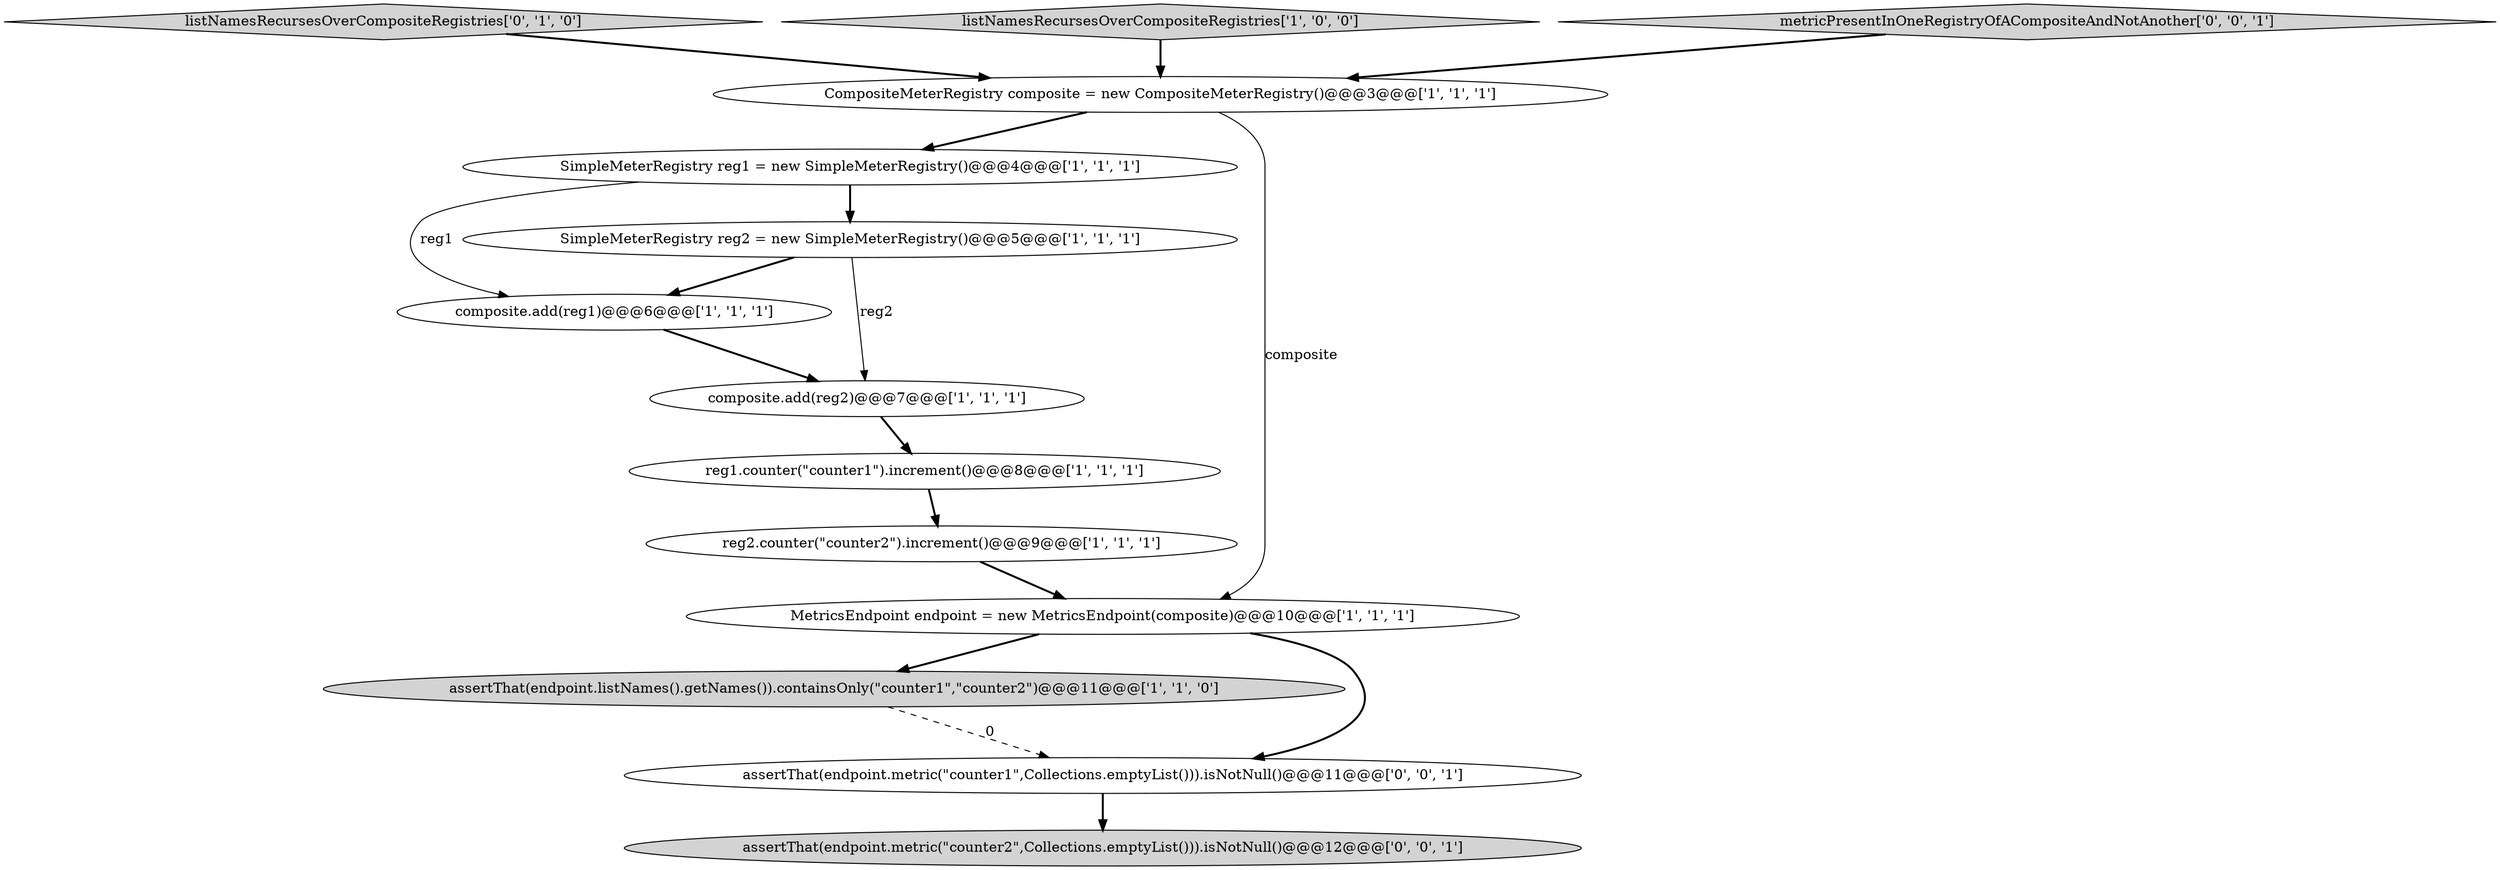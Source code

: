 digraph {
10 [style = filled, label = "listNamesRecursesOverCompositeRegistries['0', '1', '0']", fillcolor = lightgray, shape = diamond image = "AAA0AAABBB2BBB"];
8 [style = filled, label = "composite.add(reg1)@@@6@@@['1', '1', '1']", fillcolor = white, shape = ellipse image = "AAA0AAABBB1BBB"];
3 [style = filled, label = "reg1.counter(\"counter1\").increment()@@@8@@@['1', '1', '1']", fillcolor = white, shape = ellipse image = "AAA0AAABBB1BBB"];
2 [style = filled, label = "assertThat(endpoint.listNames().getNames()).containsOnly(\"counter1\",\"counter2\")@@@11@@@['1', '1', '0']", fillcolor = lightgray, shape = ellipse image = "AAA0AAABBB1BBB"];
0 [style = filled, label = "composite.add(reg2)@@@7@@@['1', '1', '1']", fillcolor = white, shape = ellipse image = "AAA0AAABBB1BBB"];
1 [style = filled, label = "SimpleMeterRegistry reg2 = new SimpleMeterRegistry()@@@5@@@['1', '1', '1']", fillcolor = white, shape = ellipse image = "AAA0AAABBB1BBB"];
7 [style = filled, label = "SimpleMeterRegistry reg1 = new SimpleMeterRegistry()@@@4@@@['1', '1', '1']", fillcolor = white, shape = ellipse image = "AAA0AAABBB1BBB"];
9 [style = filled, label = "reg2.counter(\"counter2\").increment()@@@9@@@['1', '1', '1']", fillcolor = white, shape = ellipse image = "AAA0AAABBB1BBB"];
6 [style = filled, label = "MetricsEndpoint endpoint = new MetricsEndpoint(composite)@@@10@@@['1', '1', '1']", fillcolor = white, shape = ellipse image = "AAA0AAABBB1BBB"];
4 [style = filled, label = "listNamesRecursesOverCompositeRegistries['1', '0', '0']", fillcolor = lightgray, shape = diamond image = "AAA0AAABBB1BBB"];
5 [style = filled, label = "CompositeMeterRegistry composite = new CompositeMeterRegistry()@@@3@@@['1', '1', '1']", fillcolor = white, shape = ellipse image = "AAA0AAABBB1BBB"];
13 [style = filled, label = "metricPresentInOneRegistryOfACompositeAndNotAnother['0', '0', '1']", fillcolor = lightgray, shape = diamond image = "AAA0AAABBB3BBB"];
11 [style = filled, label = "assertThat(endpoint.metric(\"counter1\",Collections.emptyList())).isNotNull()@@@11@@@['0', '0', '1']", fillcolor = white, shape = ellipse image = "AAA0AAABBB3BBB"];
12 [style = filled, label = "assertThat(endpoint.metric(\"counter2\",Collections.emptyList())).isNotNull()@@@12@@@['0', '0', '1']", fillcolor = lightgray, shape = ellipse image = "AAA0AAABBB3BBB"];
8->0 [style = bold, label=""];
0->3 [style = bold, label=""];
3->9 [style = bold, label=""];
5->7 [style = bold, label=""];
2->11 [style = dashed, label="0"];
11->12 [style = bold, label=""];
5->6 [style = solid, label="composite"];
7->1 [style = bold, label=""];
1->8 [style = bold, label=""];
10->5 [style = bold, label=""];
1->0 [style = solid, label="reg2"];
7->8 [style = solid, label="reg1"];
4->5 [style = bold, label=""];
6->11 [style = bold, label=""];
9->6 [style = bold, label=""];
6->2 [style = bold, label=""];
13->5 [style = bold, label=""];
}
